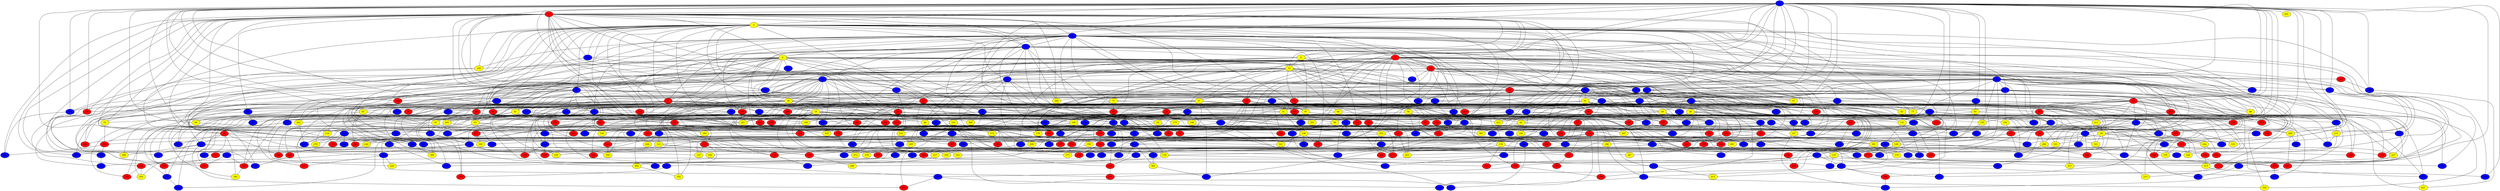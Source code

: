 graph {
0 [style = filled fillcolor = blue];
1 [style = filled fillcolor = red];
2 [style = filled fillcolor = yellow];
3 [style = filled fillcolor = red];
4 [style = filled fillcolor = blue];
5 [style = filled fillcolor = blue];
6 [style = filled fillcolor = yellow];
7 [style = filled fillcolor = red];
8 [style = filled fillcolor = yellow];
9 [style = filled fillcolor = blue];
10 [style = filled fillcolor = yellow];
11 [style = filled fillcolor = yellow];
12 [style = filled fillcolor = red];
13 [style = filled fillcolor = blue];
14 [style = filled fillcolor = blue];
15 [style = filled fillcolor = blue];
16 [style = filled fillcolor = blue];
17 [style = filled fillcolor = blue];
18 [style = filled fillcolor = blue];
19 [style = filled fillcolor = blue];
20 [style = filled fillcolor = blue];
21 [style = filled fillcolor = red];
22 [style = filled fillcolor = blue];
23 [style = filled fillcolor = blue];
24 [style = filled fillcolor = red];
25 [style = filled fillcolor = red];
26 [style = filled fillcolor = blue];
27 [style = filled fillcolor = red];
28 [style = filled fillcolor = red];
29 [style = filled fillcolor = blue];
30 [style = filled fillcolor = yellow];
31 [style = filled fillcolor = yellow];
32 [style = filled fillcolor = blue];
33 [style = filled fillcolor = blue];
34 [style = filled fillcolor = red];
35 [style = filled fillcolor = yellow];
36 [style = filled fillcolor = yellow];
37 [style = filled fillcolor = blue];
38 [style = filled fillcolor = red];
39 [style = filled fillcolor = red];
40 [style = filled fillcolor = red];
41 [style = filled fillcolor = red];
42 [style = filled fillcolor = yellow];
43 [style = filled fillcolor = blue];
44 [style = filled fillcolor = blue];
45 [style = filled fillcolor = blue];
46 [style = filled fillcolor = blue];
47 [style = filled fillcolor = red];
48 [style = filled fillcolor = yellow];
49 [style = filled fillcolor = yellow];
50 [style = filled fillcolor = blue];
51 [style = filled fillcolor = blue];
52 [style = filled fillcolor = yellow];
53 [style = filled fillcolor = blue];
54 [style = filled fillcolor = blue];
55 [style = filled fillcolor = yellow];
56 [style = filled fillcolor = yellow];
57 [style = filled fillcolor = yellow];
58 [style = filled fillcolor = blue];
59 [style = filled fillcolor = blue];
60 [style = filled fillcolor = blue];
61 [style = filled fillcolor = yellow];
62 [style = filled fillcolor = blue];
63 [style = filled fillcolor = blue];
64 [style = filled fillcolor = blue];
65 [style = filled fillcolor = yellow];
66 [style = filled fillcolor = blue];
67 [style = filled fillcolor = blue];
68 [style = filled fillcolor = red];
69 [style = filled fillcolor = blue];
70 [style = filled fillcolor = blue];
71 [style = filled fillcolor = yellow];
72 [style = filled fillcolor = yellow];
73 [style = filled fillcolor = blue];
74 [style = filled fillcolor = red];
75 [style = filled fillcolor = blue];
76 [style = filled fillcolor = blue];
77 [style = filled fillcolor = yellow];
78 [style = filled fillcolor = blue];
79 [style = filled fillcolor = red];
80 [style = filled fillcolor = red];
81 [style = filled fillcolor = yellow];
82 [style = filled fillcolor = red];
83 [style = filled fillcolor = yellow];
84 [style = filled fillcolor = yellow];
85 [style = filled fillcolor = blue];
86 [style = filled fillcolor = yellow];
87 [style = filled fillcolor = red];
88 [style = filled fillcolor = red];
89 [style = filled fillcolor = red];
90 [style = filled fillcolor = yellow];
91 [style = filled fillcolor = yellow];
92 [style = filled fillcolor = blue];
93 [style = filled fillcolor = yellow];
94 [style = filled fillcolor = red];
95 [style = filled fillcolor = red];
96 [style = filled fillcolor = red];
97 [style = filled fillcolor = yellow];
98 [style = filled fillcolor = yellow];
99 [style = filled fillcolor = yellow];
100 [style = filled fillcolor = red];
101 [style = filled fillcolor = blue];
102 [style = filled fillcolor = blue];
103 [style = filled fillcolor = yellow];
104 [style = filled fillcolor = blue];
105 [style = filled fillcolor = red];
106 [style = filled fillcolor = yellow];
107 [style = filled fillcolor = blue];
108 [style = filled fillcolor = blue];
109 [style = filled fillcolor = red];
110 [style = filled fillcolor = blue];
111 [style = filled fillcolor = red];
112 [style = filled fillcolor = red];
113 [style = filled fillcolor = yellow];
114 [style = filled fillcolor = blue];
115 [style = filled fillcolor = blue];
116 [style = filled fillcolor = blue];
117 [style = filled fillcolor = blue];
118 [style = filled fillcolor = blue];
119 [style = filled fillcolor = red];
120 [style = filled fillcolor = blue];
121 [style = filled fillcolor = blue];
122 [style = filled fillcolor = red];
123 [style = filled fillcolor = red];
124 [style = filled fillcolor = blue];
125 [style = filled fillcolor = blue];
126 [style = filled fillcolor = red];
127 [style = filled fillcolor = yellow];
128 [style = filled fillcolor = blue];
129 [style = filled fillcolor = blue];
130 [style = filled fillcolor = blue];
131 [style = filled fillcolor = blue];
132 [style = filled fillcolor = red];
133 [style = filled fillcolor = red];
134 [style = filled fillcolor = yellow];
135 [style = filled fillcolor = red];
136 [style = filled fillcolor = yellow];
137 [style = filled fillcolor = yellow];
138 [style = filled fillcolor = yellow];
139 [style = filled fillcolor = yellow];
140 [style = filled fillcolor = red];
141 [style = filled fillcolor = yellow];
142 [style = filled fillcolor = red];
143 [style = filled fillcolor = blue];
144 [style = filled fillcolor = blue];
145 [style = filled fillcolor = blue];
146 [style = filled fillcolor = yellow];
147 [style = filled fillcolor = blue];
148 [style = filled fillcolor = yellow];
149 [style = filled fillcolor = yellow];
150 [style = filled fillcolor = yellow];
151 [style = filled fillcolor = blue];
152 [style = filled fillcolor = blue];
153 [style = filled fillcolor = red];
154 [style = filled fillcolor = blue];
155 [style = filled fillcolor = blue];
156 [style = filled fillcolor = yellow];
157 [style = filled fillcolor = yellow];
158 [style = filled fillcolor = blue];
159 [style = filled fillcolor = red];
160 [style = filled fillcolor = blue];
161 [style = filled fillcolor = yellow];
162 [style = filled fillcolor = red];
163 [style = filled fillcolor = yellow];
164 [style = filled fillcolor = blue];
165 [style = filled fillcolor = red];
166 [style = filled fillcolor = blue];
167 [style = filled fillcolor = blue];
168 [style = filled fillcolor = red];
169 [style = filled fillcolor = red];
170 [style = filled fillcolor = red];
171 [style = filled fillcolor = red];
172 [style = filled fillcolor = red];
173 [style = filled fillcolor = red];
174 [style = filled fillcolor = blue];
175 [style = filled fillcolor = yellow];
176 [style = filled fillcolor = blue];
177 [style = filled fillcolor = red];
178 [style = filled fillcolor = yellow];
179 [style = filled fillcolor = red];
180 [style = filled fillcolor = blue];
181 [style = filled fillcolor = blue];
182 [style = filled fillcolor = blue];
183 [style = filled fillcolor = red];
184 [style = filled fillcolor = yellow];
185 [style = filled fillcolor = yellow];
186 [style = filled fillcolor = yellow];
187 [style = filled fillcolor = red];
188 [style = filled fillcolor = blue];
189 [style = filled fillcolor = yellow];
190 [style = filled fillcolor = blue];
191 [style = filled fillcolor = blue];
192 [style = filled fillcolor = blue];
193 [style = filled fillcolor = blue];
194 [style = filled fillcolor = blue];
195 [style = filled fillcolor = red];
196 [style = filled fillcolor = blue];
197 [style = filled fillcolor = blue];
198 [style = filled fillcolor = red];
199 [style = filled fillcolor = blue];
200 [style = filled fillcolor = red];
201 [style = filled fillcolor = red];
202 [style = filled fillcolor = blue];
203 [style = filled fillcolor = red];
204 [style = filled fillcolor = red];
205 [style = filled fillcolor = yellow];
206 [style = filled fillcolor = blue];
207 [style = filled fillcolor = blue];
208 [style = filled fillcolor = blue];
209 [style = filled fillcolor = red];
210 [style = filled fillcolor = blue];
211 [style = filled fillcolor = yellow];
212 [style = filled fillcolor = red];
213 [style = filled fillcolor = yellow];
214 [style = filled fillcolor = blue];
215 [style = filled fillcolor = blue];
216 [style = filled fillcolor = blue];
217 [style = filled fillcolor = yellow];
218 [style = filled fillcolor = red];
219 [style = filled fillcolor = blue];
220 [style = filled fillcolor = yellow];
221 [style = filled fillcolor = blue];
222 [style = filled fillcolor = blue];
223 [style = filled fillcolor = red];
224 [style = filled fillcolor = yellow];
225 [style = filled fillcolor = blue];
226 [style = filled fillcolor = red];
227 [style = filled fillcolor = yellow];
228 [style = filled fillcolor = red];
229 [style = filled fillcolor = blue];
230 [style = filled fillcolor = red];
231 [style = filled fillcolor = yellow];
232 [style = filled fillcolor = yellow];
233 [style = filled fillcolor = red];
234 [style = filled fillcolor = red];
235 [style = filled fillcolor = red];
236 [style = filled fillcolor = red];
237 [style = filled fillcolor = red];
238 [style = filled fillcolor = blue];
239 [style = filled fillcolor = blue];
240 [style = filled fillcolor = red];
241 [style = filled fillcolor = yellow];
242 [style = filled fillcolor = red];
243 [style = filled fillcolor = blue];
244 [style = filled fillcolor = blue];
245 [style = filled fillcolor = yellow];
246 [style = filled fillcolor = yellow];
247 [style = filled fillcolor = blue];
248 [style = filled fillcolor = red];
249 [style = filled fillcolor = red];
250 [style = filled fillcolor = red];
251 [style = filled fillcolor = blue];
252 [style = filled fillcolor = yellow];
253 [style = filled fillcolor = yellow];
254 [style = filled fillcolor = red];
255 [style = filled fillcolor = blue];
256 [style = filled fillcolor = blue];
257 [style = filled fillcolor = blue];
258 [style = filled fillcolor = yellow];
259 [style = filled fillcolor = yellow];
260 [style = filled fillcolor = red];
261 [style = filled fillcolor = yellow];
262 [style = filled fillcolor = yellow];
263 [style = filled fillcolor = red];
264 [style = filled fillcolor = blue];
265 [style = filled fillcolor = blue];
266 [style = filled fillcolor = red];
267 [style = filled fillcolor = blue];
268 [style = filled fillcolor = yellow];
269 [style = filled fillcolor = blue];
270 [style = filled fillcolor = blue];
271 [style = filled fillcolor = blue];
272 [style = filled fillcolor = red];
273 [style = filled fillcolor = yellow];
274 [style = filled fillcolor = red];
275 [style = filled fillcolor = blue];
276 [style = filled fillcolor = red];
277 [style = filled fillcolor = red];
278 [style = filled fillcolor = yellow];
279 [style = filled fillcolor = blue];
280 [style = filled fillcolor = red];
281 [style = filled fillcolor = blue];
282 [style = filled fillcolor = yellow];
283 [style = filled fillcolor = blue];
284 [style = filled fillcolor = yellow];
285 [style = filled fillcolor = red];
286 [style = filled fillcolor = yellow];
287 [style = filled fillcolor = red];
288 [style = filled fillcolor = blue];
289 [style = filled fillcolor = yellow];
290 [style = filled fillcolor = blue];
291 [style = filled fillcolor = blue];
292 [style = filled fillcolor = red];
293 [style = filled fillcolor = red];
294 [style = filled fillcolor = blue];
295 [style = filled fillcolor = red];
296 [style = filled fillcolor = blue];
297 [style = filled fillcolor = yellow];
298 [style = filled fillcolor = red];
299 [style = filled fillcolor = red];
300 [style = filled fillcolor = blue];
301 [style = filled fillcolor = blue];
302 [style = filled fillcolor = blue];
303 [style = filled fillcolor = red];
304 [style = filled fillcolor = blue];
305 [style = filled fillcolor = blue];
306 [style = filled fillcolor = blue];
307 [style = filled fillcolor = red];
308 [style = filled fillcolor = yellow];
309 [style = filled fillcolor = blue];
310 [style = filled fillcolor = yellow];
311 [style = filled fillcolor = red];
312 [style = filled fillcolor = blue];
313 [style = filled fillcolor = red];
314 [style = filled fillcolor = blue];
315 [style = filled fillcolor = yellow];
316 [style = filled fillcolor = blue];
317 [style = filled fillcolor = red];
318 [style = filled fillcolor = red];
319 [style = filled fillcolor = yellow];
320 [style = filled fillcolor = blue];
321 [style = filled fillcolor = yellow];
322 [style = filled fillcolor = red];
323 [style = filled fillcolor = blue];
324 [style = filled fillcolor = blue];
325 [style = filled fillcolor = yellow];
326 [style = filled fillcolor = blue];
327 [style = filled fillcolor = blue];
328 [style = filled fillcolor = yellow];
329 [style = filled fillcolor = blue];
330 [style = filled fillcolor = blue];
331 [style = filled fillcolor = red];
332 [style = filled fillcolor = blue];
333 [style = filled fillcolor = yellow];
334 [style = filled fillcolor = yellow];
335 [style = filled fillcolor = blue];
336 [style = filled fillcolor = blue];
337 [style = filled fillcolor = red];
338 [style = filled fillcolor = red];
339 [style = filled fillcolor = yellow];
340 [style = filled fillcolor = yellow];
341 [style = filled fillcolor = blue];
342 [style = filled fillcolor = red];
343 [style = filled fillcolor = red];
344 [style = filled fillcolor = blue];
345 [style = filled fillcolor = blue];
346 [style = filled fillcolor = yellow];
347 [style = filled fillcolor = red];
348 [style = filled fillcolor = red];
349 [style = filled fillcolor = yellow];
350 [style = filled fillcolor = yellow];
351 [style = filled fillcolor = red];
352 [style = filled fillcolor = yellow];
353 [style = filled fillcolor = yellow];
354 [style = filled fillcolor = red];
355 [style = filled fillcolor = red];
356 [style = filled fillcolor = blue];
357 [style = filled fillcolor = red];
358 [style = filled fillcolor = yellow];
359 [style = filled fillcolor = blue];
360 [style = filled fillcolor = yellow];
361 [style = filled fillcolor = red];
362 [style = filled fillcolor = yellow];
363 [style = filled fillcolor = red];
364 [style = filled fillcolor = red];
365 [style = filled fillcolor = red];
366 [style = filled fillcolor = red];
367 [style = filled fillcolor = yellow];
368 [style = filled fillcolor = blue];
369 [style = filled fillcolor = red];
370 [style = filled fillcolor = yellow];
371 [style = filled fillcolor = blue];
372 [style = filled fillcolor = blue];
373 [style = filled fillcolor = yellow];
374 [style = filled fillcolor = blue];
375 [style = filled fillcolor = blue];
376 [style = filled fillcolor = yellow];
377 [style = filled fillcolor = blue];
378 [style = filled fillcolor = yellow];
379 [style = filled fillcolor = blue];
380 [style = filled fillcolor = blue];
381 [style = filled fillcolor = blue];
382 [style = filled fillcolor = blue];
383 [style = filled fillcolor = yellow];
384 [style = filled fillcolor = red];
385 [style = filled fillcolor = blue];
386 [style = filled fillcolor = yellow];
387 [style = filled fillcolor = blue];
388 [style = filled fillcolor = red];
389 [style = filled fillcolor = red];
390 [style = filled fillcolor = blue];
391 [style = filled fillcolor = yellow];
392 [style = filled fillcolor = yellow];
393 [style = filled fillcolor = red];
394 [style = filled fillcolor = red];
395 [style = filled fillcolor = yellow];
396 [style = filled fillcolor = blue];
397 [style = filled fillcolor = red];
398 [style = filled fillcolor = blue];
399 [style = filled fillcolor = blue];
400 [style = filled fillcolor = blue];
401 [style = filled fillcolor = yellow];
402 [style = filled fillcolor = blue];
403 [style = filled fillcolor = red];
404 [style = filled fillcolor = blue];
405 [style = filled fillcolor = red];
406 [style = filled fillcolor = blue];
407 [style = filled fillcolor = blue];
408 [style = filled fillcolor = blue];
409 [style = filled fillcolor = blue];
410 [style = filled fillcolor = blue];
411 [style = filled fillcolor = yellow];
412 [style = filled fillcolor = red];
413 [style = filled fillcolor = yellow];
414 [style = filled fillcolor = blue];
415 [style = filled fillcolor = blue];
416 [style = filled fillcolor = blue];
417 [style = filled fillcolor = blue];
418 [style = filled fillcolor = blue];
419 [style = filled fillcolor = blue];
420 [style = filled fillcolor = yellow];
421 [style = filled fillcolor = yellow];
422 [style = filled fillcolor = blue];
423 [style = filled fillcolor = yellow];
424 [style = filled fillcolor = blue];
425 [style = filled fillcolor = red];
426 [style = filled fillcolor = blue];
0 -- 8;
0 -- 9;
0 -- 14;
0 -- 17;
0 -- 19;
0 -- 25;
0 -- 26;
0 -- 34;
0 -- 37;
0 -- 39;
0 -- 44;
0 -- 46;
0 -- 48;
0 -- 51;
0 -- 52;
0 -- 4;
0 -- 3;
0 -- 2;
0 -- 1;
0 -- 64;
0 -- 65;
0 -- 67;
0 -- 75;
0 -- 79;
0 -- 99;
0 -- 104;
0 -- 119;
0 -- 121;
0 -- 132;
0 -- 148;
0 -- 151;
0 -- 196;
0 -- 197;
0 -- 198;
0 -- 223;
0 -- 242;
0 -- 261;
0 -- 288;
0 -- 296;
0 -- 344;
0 -- 380;
0 -- 402;
0 -- 403;
0 -- 406;
1 -- 2;
1 -- 3;
1 -- 4;
1 -- 5;
1 -- 6;
1 -- 8;
1 -- 9;
1 -- 10;
1 -- 15;
1 -- 16;
1 -- 26;
1 -- 28;
1 -- 41;
1 -- 70;
1 -- 72;
1 -- 74;
1 -- 77;
1 -- 79;
1 -- 82;
1 -- 107;
1 -- 120;
1 -- 154;
1 -- 168;
1 -- 180;
1 -- 210;
1 -- 212;
1 -- 283;
1 -- 299;
1 -- 304;
1 -- 318;
1 -- 349;
1 -- 355;
1 -- 382;
1 -- 412;
1 -- 423;
2 -- 3;
2 -- 4;
2 -- 5;
2 -- 7;
2 -- 9;
2 -- 12;
2 -- 14;
2 -- 18;
2 -- 20;
2 -- 24;
2 -- 32;
2 -- 36;
2 -- 45;
2 -- 48;
2 -- 50;
2 -- 59;
2 -- 63;
2 -- 75;
2 -- 85;
2 -- 94;
2 -- 96;
2 -- 103;
2 -- 109;
2 -- 115;
2 -- 132;
2 -- 154;
2 -- 167;
2 -- 179;
2 -- 189;
2 -- 204;
2 -- 255;
2 -- 300;
2 -- 320;
2 -- 325;
2 -- 344;
2 -- 380;
2 -- 385;
2 -- 386;
3 -- 11;
3 -- 12;
3 -- 13;
3 -- 21;
3 -- 25;
3 -- 29;
3 -- 38;
3 -- 41;
3 -- 57;
3 -- 70;
3 -- 101;
3 -- 116;
3 -- 118;
3 -- 167;
3 -- 171;
3 -- 181;
3 -- 193;
3 -- 201;
3 -- 202;
3 -- 240;
3 -- 243;
3 -- 247;
3 -- 268;
3 -- 312;
3 -- 314;
3 -- 321;
3 -- 341;
3 -- 352;
3 -- 353;
3 -- 354;
3 -- 388;
3 -- 398;
3 -- 399;
4 -- 5;
4 -- 6;
4 -- 7;
4 -- 13;
4 -- 19;
4 -- 22;
4 -- 24;
4 -- 25;
4 -- 30;
4 -- 71;
4 -- 85;
4 -- 92;
4 -- 97;
4 -- 102;
4 -- 112;
4 -- 126;
4 -- 135;
4 -- 139;
4 -- 165;
4 -- 189;
4 -- 201;
4 -- 211;
4 -- 280;
4 -- 282;
4 -- 295;
4 -- 329;
4 -- 330;
4 -- 334;
4 -- 379;
4 -- 387;
5 -- 6;
5 -- 7;
5 -- 8;
5 -- 15;
5 -- 16;
5 -- 17;
5 -- 19;
5 -- 20;
5 -- 60;
5 -- 64;
5 -- 71;
5 -- 90;
5 -- 133;
5 -- 154;
5 -- 180;
5 -- 281;
5 -- 325;
5 -- 349;
5 -- 371;
5 -- 398;
5 -- 411;
6 -- 10;
6 -- 15;
6 -- 27;
6 -- 35;
6 -- 42;
6 -- 43;
6 -- 54;
6 -- 55;
6 -- 57;
6 -- 62;
6 -- 76;
6 -- 78;
6 -- 81;
6 -- 83;
6 -- 92;
6 -- 94;
6 -- 106;
6 -- 124;
6 -- 145;
6 -- 169;
6 -- 189;
6 -- 190;
6 -- 207;
6 -- 228;
6 -- 229;
6 -- 251;
6 -- 408;
7 -- 33;
7 -- 35;
7 -- 37;
7 -- 49;
7 -- 53;
7 -- 58;
7 -- 60;
7 -- 91;
7 -- 120;
7 -- 132;
7 -- 137;
7 -- 160;
7 -- 161;
7 -- 205;
7 -- 209;
7 -- 210;
7 -- 254;
7 -- 256;
7 -- 262;
7 -- 283;
7 -- 288;
7 -- 295;
7 -- 308;
7 -- 354;
8 -- 10;
8 -- 12;
8 -- 40;
8 -- 95;
8 -- 97;
8 -- 110;
8 -- 282;
9 -- 11;
9 -- 13;
9 -- 33;
9 -- 39;
9 -- 81;
9 -- 85;
9 -- 98;
9 -- 146;
9 -- 177;
9 -- 181;
9 -- 191;
9 -- 337;
9 -- 359;
10 -- 11;
10 -- 16;
10 -- 18;
10 -- 20;
10 -- 23;
10 -- 34;
10 -- 54;
10 -- 56;
10 -- 72;
10 -- 74;
10 -- 84;
10 -- 86;
10 -- 90;
10 -- 121;
10 -- 171;
10 -- 245;
10 -- 292;
10 -- 340;
11 -- 33;
11 -- 38;
11 -- 46;
11 -- 97;
11 -- 117;
11 -- 143;
11 -- 147;
11 -- 153;
11 -- 168;
11 -- 271;
11 -- 301;
11 -- 307;
11 -- 356;
12 -- 14;
12 -- 17;
12 -- 24;
12 -- 29;
12 -- 31;
12 -- 43;
12 -- 55;
12 -- 60;
12 -- 116;
12 -- 125;
12 -- 140;
12 -- 186;
12 -- 198;
12 -- 202;
12 -- 238;
12 -- 303;
12 -- 407;
13 -- 100;
13 -- 188;
13 -- 250;
13 -- 343;
14 -- 18;
14 -- 21;
14 -- 22;
14 -- 23;
14 -- 26;
14 -- 42;
14 -- 51;
14 -- 64;
14 -- 76;
14 -- 77;
14 -- 86;
14 -- 148;
14 -- 176;
14 -- 185;
14 -- 190;
14 -- 227;
14 -- 237;
14 -- 276;
14 -- 287;
14 -- 320;
14 -- 369;
14 -- 414;
14 -- 418;
14 -- 426;
15 -- 27;
15 -- 46;
15 -- 167;
15 -- 232;
16 -- 21;
16 -- 22;
16 -- 29;
16 -- 31;
16 -- 36;
16 -- 50;
16 -- 62;
16 -- 78;
16 -- 83;
16 -- 99;
16 -- 127;
16 -- 131;
16 -- 134;
16 -- 180;
16 -- 187;
16 -- 192;
16 -- 233;
16 -- 248;
16 -- 267;
16 -- 272;
16 -- 299;
16 -- 346;
16 -- 350;
16 -- 353;
16 -- 360;
16 -- 385;
17 -- 32;
17 -- 37;
17 -- 69;
17 -- 75;
17 -- 179;
17 -- 193;
17 -- 291;
17 -- 317;
17 -- 372;
17 -- 400;
17 -- 423;
18 -- 34;
18 -- 45;
18 -- 47;
18 -- 71;
18 -- 156;
18 -- 162;
18 -- 240;
18 -- 379;
18 -- 411;
18 -- 418;
19 -- 38;
19 -- 40;
19 -- 49;
19 -- 87;
19 -- 114;
19 -- 158;
19 -- 162;
19 -- 225;
19 -- 230;
19 -- 252;
19 -- 258;
19 -- 307;
20 -- 51;
20 -- 103;
20 -- 146;
20 -- 147;
20 -- 159;
20 -- 208;
20 -- 303;
21 -- 23;
21 -- 32;
21 -- 56;
21 -- 65;
21 -- 66;
21 -- 84;
21 -- 143;
21 -- 233;
21 -- 280;
21 -- 291;
21 -- 323;
21 -- 328;
21 -- 386;
22 -- 28;
22 -- 50;
22 -- 73;
22 -- 119;
22 -- 142;
22 -- 185;
22 -- 195;
22 -- 421;
23 -- 28;
23 -- 30;
23 -- 31;
23 -- 35;
23 -- 49;
23 -- 109;
23 -- 116;
23 -- 141;
23 -- 158;
23 -- 160;
23 -- 184;
23 -- 213;
23 -- 223;
23 -- 229;
23 -- 236;
23 -- 270;
23 -- 279;
23 -- 342;
23 -- 370;
23 -- 383;
23 -- 413;
23 -- 415;
24 -- 53;
24 -- 55;
24 -- 58;
24 -- 87;
24 -- 91;
24 -- 100;
24 -- 104;
24 -- 241;
24 -- 246;
24 -- 278;
24 -- 333;
24 -- 359;
24 -- 392;
25 -- 81;
25 -- 102;
25 -- 106;
25 -- 141;
25 -- 159;
25 -- 190;
25 -- 235;
25 -- 242;
25 -- 273;
25 -- 425;
26 -- 27;
26 -- 30;
26 -- 36;
26 -- 40;
26 -- 45;
26 -- 57;
26 -- 61;
26 -- 66;
26 -- 67;
26 -- 82;
26 -- 122;
26 -- 198;
26 -- 203;
26 -- 323;
26 -- 349;
26 -- 357;
27 -- 68;
27 -- 84;
27 -- 178;
27 -- 280;
27 -- 333;
28 -- 52;
28 -- 59;
28 -- 186;
28 -- 207;
28 -- 246;
28 -- 347;
28 -- 364;
29 -- 74;
29 -- 101;
29 -- 161;
29 -- 183;
29 -- 279;
29 -- 398;
30 -- 42;
30 -- 72;
30 -- 152;
30 -- 155;
30 -- 219;
30 -- 238;
30 -- 263;
30 -- 282;
30 -- 324;
30 -- 361;
30 -- 363;
30 -- 397;
31 -- 89;
31 -- 108;
31 -- 138;
31 -- 221;
31 -- 310;
32 -- 47;
32 -- 157;
32 -- 224;
32 -- 397;
33 -- 80;
33 -- 134;
33 -- 205;
33 -- 342;
34 -- 39;
34 -- 44;
34 -- 86;
34 -- 93;
34 -- 95;
34 -- 101;
34 -- 118;
34 -- 129;
34 -- 240;
34 -- 309;
34 -- 328;
34 -- 396;
34 -- 399;
35 -- 47;
35 -- 52;
35 -- 53;
35 -- 66;
35 -- 68;
35 -- 73;
35 -- 88;
35 -- 103;
35 -- 207;
35 -- 212;
35 -- 217;
35 -- 218;
35 -- 241;
35 -- 243;
35 -- 244;
35 -- 266;
35 -- 277;
35 -- 297;
35 -- 384;
35 -- 395;
36 -- 41;
36 -- 80;
36 -- 114;
36 -- 126;
36 -- 293;
36 -- 308;
36 -- 366;
36 -- 367;
36 -- 368;
36 -- 375;
37 -- 351;
38 -- 99;
39 -- 155;
39 -- 185;
39 -- 211;
39 -- 275;
39 -- 322;
40 -- 44;
40 -- 158;
40 -- 197;
40 -- 249;
40 -- 285;
41 -- 58;
41 -- 80;
41 -- 133;
41 -- 142;
41 -- 146;
41 -- 156;
41 -- 205;
41 -- 317;
41 -- 351;
41 -- 412;
42 -- 48;
42 -- 192;
42 -- 195;
42 -- 225;
42 -- 346;
44 -- 63;
44 -- 100;
44 -- 188;
44 -- 319;
45 -- 77;
45 -- 212;
45 -- 289;
46 -- 124;
46 -- 265;
46 -- 267;
46 -- 356;
46 -- 357;
47 -- 78;
47 -- 184;
47 -- 222;
47 -- 232;
48 -- 128;
48 -- 163;
48 -- 170;
48 -- 173;
48 -- 179;
48 -- 371;
49 -- 70;
49 -- 92;
49 -- 125;
49 -- 260;
49 -- 330;
49 -- 343;
49 -- 372;
50 -- 91;
50 -- 269;
50 -- 346;
50 -- 352;
50 -- 373;
51 -- 61;
51 -- 62;
51 -- 88;
51 -- 93;
51 -- 169;
51 -- 173;
51 -- 391;
52 -- 89;
52 -- 177;
52 -- 197;
53 -- 63;
53 -- 121;
53 -- 124;
53 -- 164;
53 -- 206;
53 -- 262;
53 -- 343;
54 -- 117;
54 -- 136;
54 -- 150;
54 -- 200;
54 -- 204;
54 -- 351;
54 -- 360;
54 -- 404;
55 -- 203;
55 -- 293;
55 -- 294;
55 -- 410;
56 -- 68;
56 -- 182;
56 -- 227;
56 -- 241;
56 -- 285;
56 -- 423;
58 -- 69;
58 -- 102;
58 -- 107;
58 -- 138;
58 -- 196;
58 -- 249;
58 -- 268;
58 -- 278;
59 -- 76;
59 -- 123;
59 -- 135;
59 -- 193;
59 -- 203;
59 -- 214;
59 -- 417;
60 -- 194;
61 -- 79;
61 -- 125;
61 -- 236;
61 -- 272;
61 -- 354;
61 -- 424;
62 -- 65;
62 -- 98;
62 -- 139;
62 -- 142;
62 -- 163;
63 -- 88;
63 -- 215;
63 -- 274;
64 -- 231;
64 -- 319;
65 -- 82;
65 -- 96;
66 -- 107;
66 -- 187;
66 -- 339;
66 -- 387;
66 -- 391;
67 -- 83;
67 -- 93;
67 -- 419;
67 -- 425;
68 -- 131;
68 -- 133;
68 -- 242;
71 -- 95;
71 -- 166;
71 -- 178;
71 -- 230;
71 -- 269;
71 -- 364;
71 -- 365;
72 -- 254;
73 -- 96;
73 -- 155;
73 -- 166;
73 -- 264;
73 -- 333;
73 -- 338;
74 -- 94;
74 -- 374;
75 -- 98;
75 -- 106;
75 -- 117;
75 -- 149;
75 -- 187;
75 -- 224;
75 -- 268;
75 -- 269;
75 -- 365;
76 -- 151;
76 -- 176;
76 -- 369;
76 -- 406;
77 -- 206;
77 -- 249;
78 -- 111;
78 -- 113;
78 -- 122;
78 -- 140;
78 -- 318;
78 -- 326;
78 -- 410;
78 -- 420;
79 -- 174;
80 -- 229;
80 -- 293;
80 -- 418;
81 -- 89;
81 -- 90;
81 -- 215;
81 -- 345;
81 -- 347;
81 -- 393;
81 -- 397;
81 -- 422;
82 -- 111;
82 -- 200;
82 -- 239;
83 -- 222;
84 -- 108;
84 -- 112;
84 -- 223;
84 -- 395;
85 -- 115;
85 -- 144;
85 -- 150;
85 -- 157;
85 -- 177;
85 -- 195;
85 -- 259;
85 -- 267;
87 -- 214;
90 -- 130;
91 -- 104;
91 -- 135;
91 -- 145;
92 -- 127;
93 -- 306;
93 -- 394;
93 -- 412;
95 -- 143;
95 -- 150;
96 -- 145;
96 -- 199;
96 -- 266;
96 -- 359;
96 -- 392;
96 -- 422;
97 -- 129;
97 -- 202;
97 -- 281;
97 -- 353;
98 -- 183;
98 -- 196;
98 -- 257;
99 -- 164;
100 -- 289;
100 -- 305;
101 -- 108;
101 -- 109;
101 -- 129;
101 -- 130;
101 -- 175;
101 -- 371;
102 -- 110;
103 -- 105;
103 -- 134;
103 -- 407;
104 -- 128;
104 -- 144;
105 -- 110;
105 -- 113;
105 -- 123;
105 -- 128;
105 -- 160;
105 -- 170;
105 -- 186;
105 -- 191;
105 -- 264;
105 -- 345;
105 -- 391;
106 -- 113;
106 -- 120;
106 -- 163;
106 -- 172;
106 -- 182;
106 -- 217;
106 -- 225;
106 -- 416;
108 -- 114;
108 -- 115;
108 -- 194;
108 -- 274;
108 -- 401;
109 -- 153;
109 -- 276;
110 -- 209;
111 -- 119;
111 -- 136;
111 -- 157;
111 -- 251;
112 -- 138;
112 -- 183;
112 -- 322;
112 -- 332;
113 -- 174;
113 -- 191;
113 -- 233;
113 -- 273;
115 -- 166;
115 -- 284;
116 -- 141;
116 -- 247;
116 -- 265;
116 -- 327;
116 -- 348;
116 -- 366;
117 -- 201;
117 -- 252;
117 -- 325;
117 -- 368;
118 -- 299;
118 -- 331;
119 -- 286;
120 -- 152;
120 -- 248;
121 -- 123;
121 -- 148;
121 -- 332;
122 -- 350;
123 -- 130;
123 -- 137;
123 -- 218;
123 -- 310;
124 -- 139;
124 -- 152;
124 -- 199;
124 -- 302;
125 -- 140;
125 -- 182;
125 -- 219;
125 -- 355;
126 -- 219;
126 -- 291;
127 -- 400;
132 -- 164;
132 -- 175;
133 -- 310;
134 -- 172;
134 -- 294;
135 -- 136;
135 -- 253;
136 -- 262;
136 -- 356;
137 -- 171;
137 -- 285;
137 -- 305;
138 -- 147;
138 -- 165;
138 -- 224;
138 -- 296;
138 -- 321;
138 -- 332;
138 -- 426;
139 -- 170;
139 -- 181;
139 -- 275;
139 -- 298;
139 -- 322;
139 -- 419;
140 -- 216;
140 -- 250;
140 -- 336;
141 -- 206;
141 -- 306;
142 -- 383;
143 -- 149;
143 -- 153;
144 -- 228;
144 -- 303;
144 -- 339;
144 -- 422;
145 -- 194;
145 -- 270;
145 -- 311;
145 -- 376;
145 -- 386;
146 -- 298;
148 -- 162;
148 -- 169;
148 -- 210;
148 -- 217;
148 -- 222;
148 -- 253;
148 -- 316;
148 -- 365;
149 -- 226;
149 -- 237;
150 -- 350;
151 -- 208;
151 -- 227;
151 -- 342;
152 -- 415;
152 -- 417;
153 -- 409;
154 -- 248;
154 -- 265;
155 -- 161;
155 -- 319;
156 -- 403;
158 -- 221;
159 -- 260;
159 -- 281;
160 -- 230;
160 -- 255;
160 -- 264;
160 -- 336;
160 -- 337;
163 -- 213;
164 -- 172;
164 -- 244;
164 -- 313;
165 -- 188;
165 -- 220;
166 -- 168;
166 -- 318;
167 -- 226;
167 -- 329;
167 -- 410;
169 -- 228;
169 -- 305;
170 -- 309;
171 -- 213;
173 -- 184;
173 -- 370;
174 -- 355;
174 -- 366;
175 -- 178;
175 -- 253;
176 -- 302;
177 -- 340;
179 -- 277;
179 -- 302;
179 -- 367;
180 -- 321;
180 -- 339;
182 -- 237;
182 -- 389;
183 -- 244;
185 -- 401;
186 -- 271;
187 -- 358;
187 -- 376;
188 -- 402;
189 -- 270;
189 -- 288;
191 -- 220;
191 -- 347;
191 -- 405;
193 -- 315;
196 -- 246;
196 -- 373;
196 -- 390;
197 -- 216;
197 -- 257;
198 -- 296;
199 -- 375;
200 -- 314;
200 -- 329;
202 -- 231;
202 -- 374;
203 -- 218;
203 -- 330;
204 -- 416;
205 -- 258;
205 -- 426;
206 -- 254;
206 -- 316;
206 -- 406;
207 -- 220;
207 -- 312;
208 -- 209;
209 -- 405;
212 -- 290;
212 -- 381;
214 -- 234;
214 -- 255;
215 -- 247;
215 -- 266;
215 -- 315;
216 -- 236;
216 -- 390;
217 -- 251;
222 -- 257;
222 -- 290;
222 -- 298;
222 -- 411;
224 -- 234;
224 -- 363;
227 -- 338;
228 -- 258;
228 -- 331;
229 -- 393;
230 -- 235;
231 -- 234;
231 -- 323;
232 -- 245;
233 -- 301;
234 -- 315;
236 -- 312;
237 -- 259;
238 -- 250;
238 -- 263;
238 -- 297;
238 -- 414;
239 -- 245;
239 -- 307;
239 -- 388;
239 -- 401;
240 -- 387;
240 -- 425;
241 -- 340;
242 -- 243;
243 -- 286;
243 -- 317;
243 -- 335;
243 -- 362;
246 -- 348;
247 -- 362;
252 -- 277;
252 -- 278;
252 -- 361;
252 -- 381;
254 -- 304;
254 -- 382;
257 -- 271;
257 -- 374;
257 -- 394;
262 -- 352;
263 -- 274;
263 -- 311;
263 -- 338;
263 -- 381;
264 -- 287;
268 -- 287;
268 -- 396;
269 -- 272;
269 -- 334;
271 -- 328;
271 -- 368;
272 -- 284;
272 -- 306;
272 -- 326;
272 -- 377;
274 -- 373;
274 -- 395;
282 -- 294;
283 -- 327;
283 -- 331;
285 -- 300;
285 -- 364;
288 -- 382;
289 -- 369;
289 -- 404;
290 -- 393;
292 -- 380;
295 -- 324;
295 -- 378;
296 -- 308;
300 -- 311;
300 -- 377;
304 -- 341;
312 -- 345;
313 -- 341;
315 -- 344;
317 -- 389;
320 -- 363;
326 -- 377;
330 -- 336;
332 -- 370;
333 -- 388;
335 -- 375;
338 -- 372;
338 -- 419;
348 -- 385;
356 -- 413;
358 -- 378;
362 -- 379;
366 -- 392;
372 -- 421;
376 -- 399;
380 -- 421;
391 -- 405;
391 -- 424;
394 -- 400;
402 -- 409;
403 -- 404;
403 -- 416;
}
